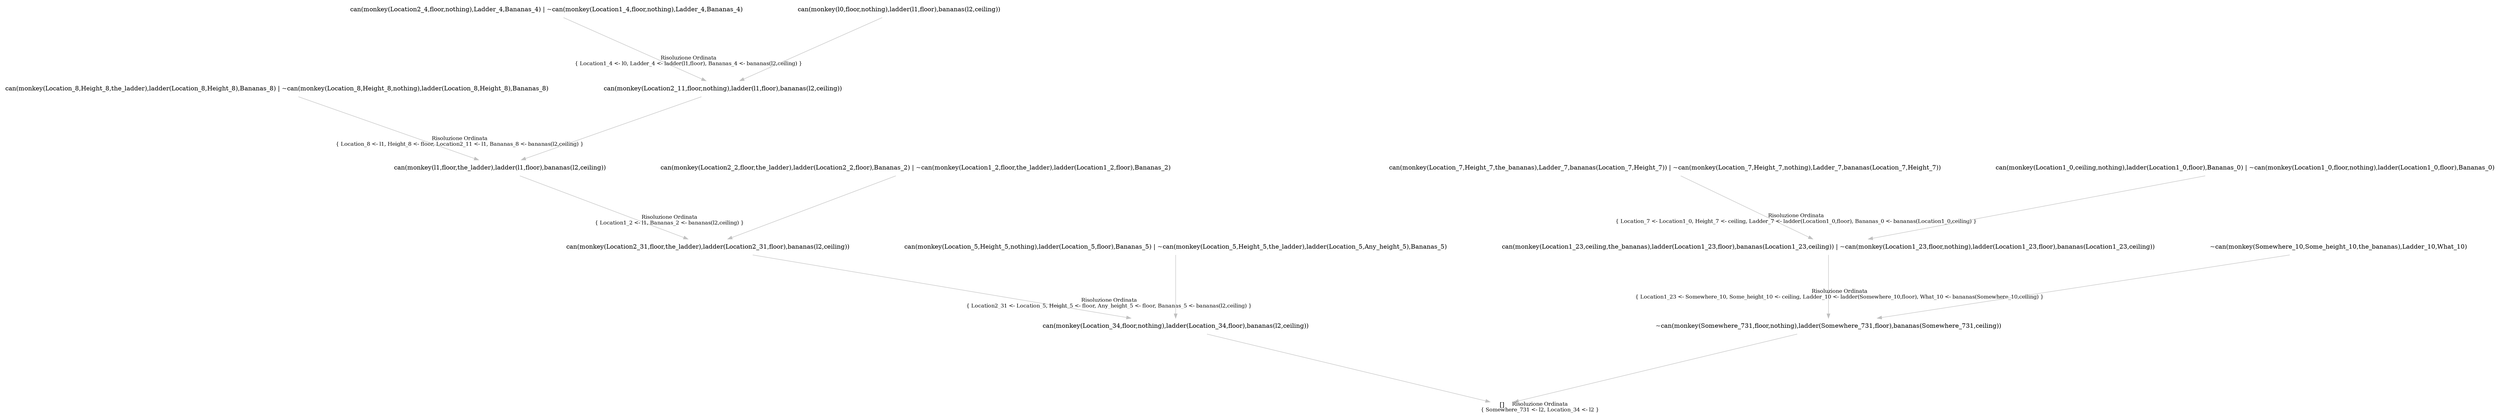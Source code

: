 digraph {
	nodesep="1.5"; ranksep=2;
	node [shape=plaintext];
	edge [color=gray];
	"~can(monkey(Somewhere_731,floor,nothing),ladder(Somewhere_731,floor),bananas(Somewhere_731,ceiling))" -> "[]" [labelfontcolor=black,labelfontsize="12",headlabel="Risoluzione Ordinata\n{ Somewhere_731 <- l2, Location_34 <- l2 }",labeldistance="6"];
	"can(monkey(Location1_23,ceiling,the_bananas),ladder(Location1_23,floor),bananas(Location1_23,ceiling)) | ~can(monkey(Location1_23,floor,nothing),ladder(Location1_23,floor),bananas(Location1_23,ceiling))" -> "~can(monkey(Somewhere_731,floor,nothing),ladder(Somewhere_731,floor),bananas(Somewhere_731,ceiling))" [labelfontcolor=black,labelfontsize="12",headlabel="Risoluzione Ordinata\n{ Location1_23 <- Somewhere_10, Some_height_10 <- ceiling, Ladder_10 <- ladder(Somewhere_10,floor), What_10 <- bananas(Somewhere_10,ceiling) }",labeldistance="6"];
	"can(monkey(Location_7,Height_7,the_bananas),Ladder_7,bananas(Location_7,Height_7)) | ~can(monkey(Location_7,Height_7,nothing),Ladder_7,bananas(Location_7,Height_7))" -> "can(monkey(Location1_23,ceiling,the_bananas),ladder(Location1_23,floor),bananas(Location1_23,ceiling)) | ~can(monkey(Location1_23,floor,nothing),ladder(Location1_23,floor),bananas(Location1_23,ceiling))" [labelfontcolor=black,labelfontsize="12",headlabel="Risoluzione Ordinata\n{ Location_7 <- Location1_0, Height_7 <- ceiling, Ladder_7 <- ladder(Location1_0,floor), Bananas_0 <- bananas(Location1_0,ceiling) }",labeldistance="6"];
	"can(monkey(Location1_0,ceiling,nothing),ladder(Location1_0,floor),Bananas_0) | ~can(monkey(Location1_0,floor,nothing),ladder(Location1_0,floor),Bananas_0)" -> "can(monkey(Location1_23,ceiling,the_bananas),ladder(Location1_23,floor),bananas(Location1_23,ceiling)) | ~can(monkey(Location1_23,floor,nothing),ladder(Location1_23,floor),bananas(Location1_23,ceiling))" ;
	"~can(monkey(Somewhere_10,Some_height_10,the_bananas),Ladder_10,What_10)" -> "~can(monkey(Somewhere_731,floor,nothing),ladder(Somewhere_731,floor),bananas(Somewhere_731,ceiling))" ;
	"can(monkey(Location_34,floor,nothing),ladder(Location_34,floor),bananas(l2,ceiling))" -> "[]" ;
	"can(monkey(Location2_31,floor,the_ladder),ladder(Location2_31,floor),bananas(l2,ceiling))" -> "can(monkey(Location_34,floor,nothing),ladder(Location_34,floor),bananas(l2,ceiling))" [labelfontcolor=black,labelfontsize="12",headlabel="Risoluzione Ordinata\n{ Location2_31 <- Location_5, Height_5 <- floor, Any_height_5 <- floor, Bananas_5 <- bananas(l2,ceiling) }",labeldistance="6"];
	"can(monkey(l1,floor,the_ladder),ladder(l1,floor),bananas(l2,ceiling))" -> "can(monkey(Location2_31,floor,the_ladder),ladder(Location2_31,floor),bananas(l2,ceiling))" [labelfontcolor=black,labelfontsize="12",headlabel="Risoluzione Ordinata\n{ Location1_2 <- l1, Bananas_2 <- bananas(l2,ceiling) }",labeldistance="6"];
	"can(monkey(Location_8,Height_8,the_ladder),ladder(Location_8,Height_8),Bananas_8) | ~can(monkey(Location_8,Height_8,nothing),ladder(Location_8,Height_8),Bananas_8)" -> "can(monkey(l1,floor,the_ladder),ladder(l1,floor),bananas(l2,ceiling))" [labelfontcolor=black,labelfontsize="12",headlabel="Risoluzione Ordinata\n{ Location_8 <- l1, Height_8 <- floor, Location2_11 <- l1, Bananas_8 <- bananas(l2,ceiling) }",labeldistance="6"];
	"can(monkey(Location2_11,floor,nothing),ladder(l1,floor),bananas(l2,ceiling))" -> "can(monkey(l1,floor,the_ladder),ladder(l1,floor),bananas(l2,ceiling))" ;
	"can(monkey(Location2_4,floor,nothing),Ladder_4,Bananas_4) | ~can(monkey(Location1_4,floor,nothing),Ladder_4,Bananas_4)" -> "can(monkey(Location2_11,floor,nothing),ladder(l1,floor),bananas(l2,ceiling))" [labelfontcolor=black,labelfontsize="12",headlabel="Risoluzione Ordinata\n{ Location1_4 <- l0, Ladder_4 <- ladder(l1,floor), Bananas_4 <- bananas(l2,ceiling) }",labeldistance="6"];
	"can(monkey(l0,floor,nothing),ladder(l1,floor),bananas(l2,ceiling))" -> "can(monkey(Location2_11,floor,nothing),ladder(l1,floor),bananas(l2,ceiling))" ;
	"can(monkey(Location2_2,floor,the_ladder),ladder(Location2_2,floor),Bananas_2) | ~can(monkey(Location1_2,floor,the_ladder),ladder(Location1_2,floor),Bananas_2)" -> "can(monkey(Location2_31,floor,the_ladder),ladder(Location2_31,floor),bananas(l2,ceiling))" ;
	"can(monkey(Location_5,Height_5,nothing),ladder(Location_5,floor),Bananas_5) | ~can(monkey(Location_5,Height_5,the_ladder),ladder(Location_5,Any_height_5),Bananas_5)" -> "can(monkey(Location_34,floor,nothing),ladder(Location_34,floor),bananas(l2,ceiling))" ;
}

